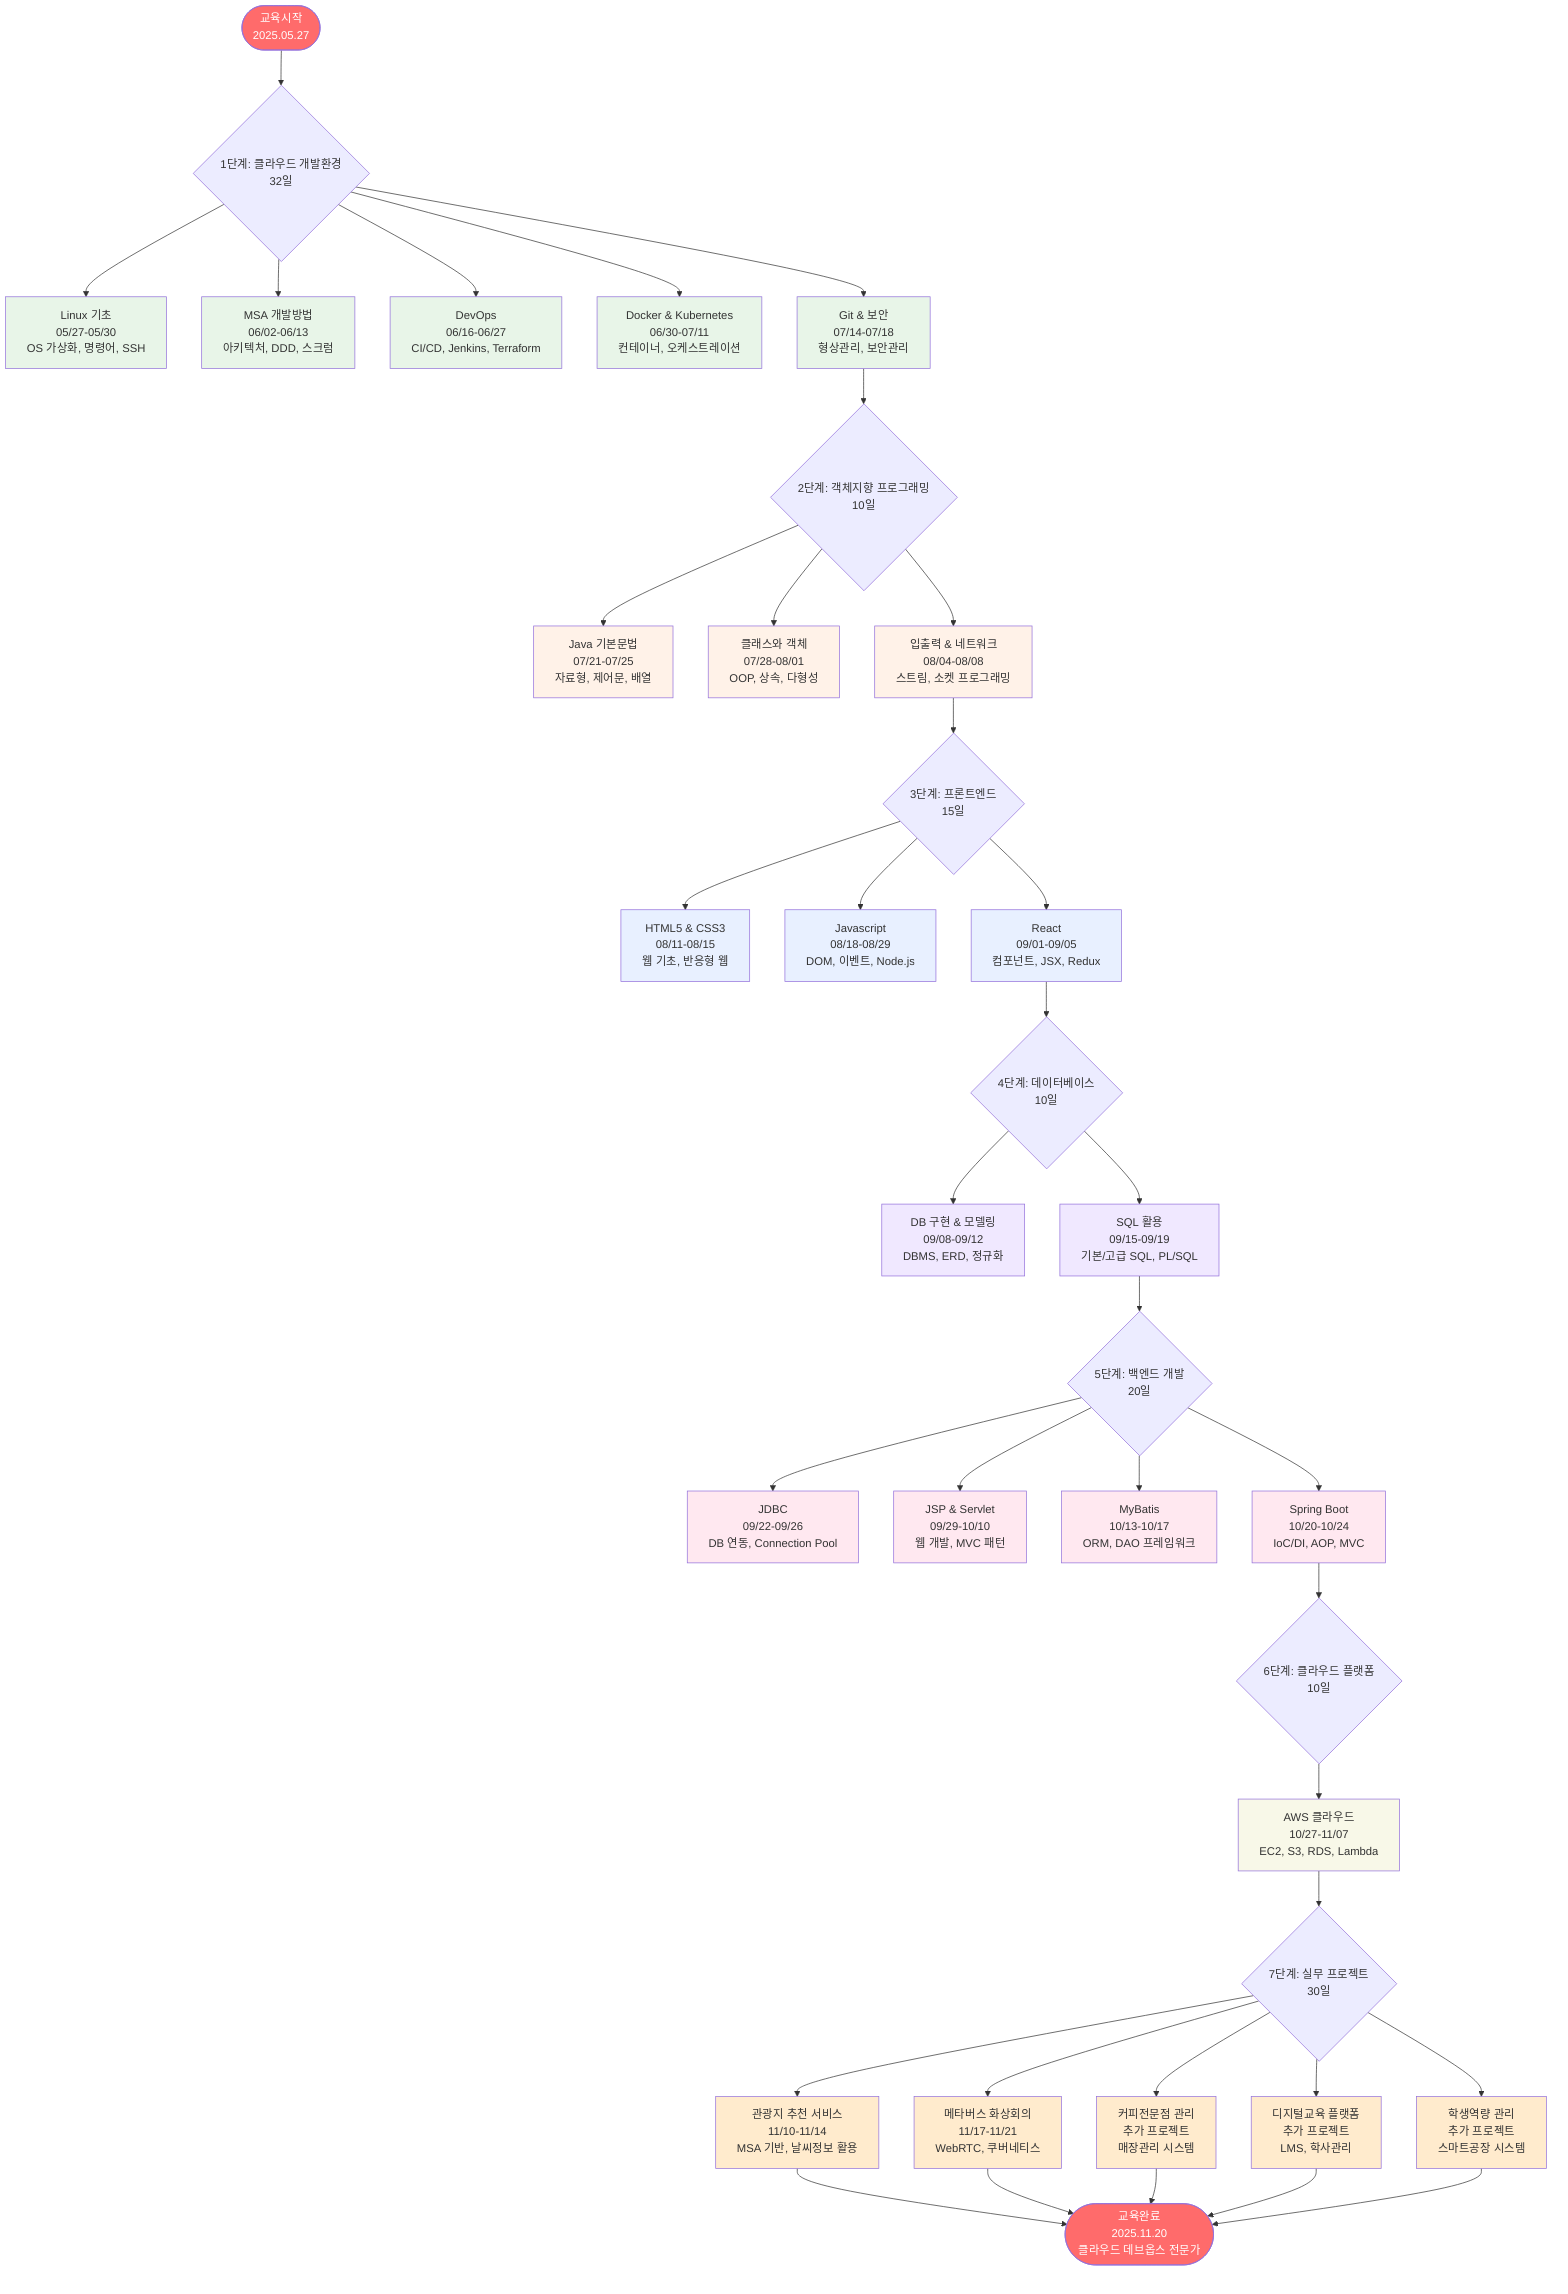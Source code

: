flowchart TD
    Start([교육시작<br/>2025.05.27]) --> Phase1{1단계: 클라우드 개발환경<br/>32일}
    
    Phase1 --> Linux[Linux 기초<br/>05/27-05/30<br/>OS 가상화, 명령어, SSH]
    Phase1 --> MSA[MSA 개발방법<br/>06/02-06/13<br/>아키텍처, DDD, 스크럼]
    Phase1 --> DevOps[DevOps<br/>06/16-06/27<br/>CI/CD, Jenkins, Terraform]
    Phase1 --> Docker[Docker & Kubernetes<br/>06/30-07/11<br/>컨테이너, 오케스트레이션]
    Phase1 --> Git[Git & 보안<br/>07/14-07/18<br/>형상관리, 보안관리]
    
    Git --> Phase2{2단계: 객체지향 프로그래밍<br/>10일}
    
    Phase2 --> Java1[Java 기본문법<br/>07/21-07/25<br/>자료형, 제어문, 배열]
    Phase2 --> Java2[클래스와 객체<br/>07/28-08/01<br/>OOP, 상속, 다형성]
    Phase2 --> Java3[입출력 & 네트워크<br/>08/04-08/08<br/>스트림, 소켓 프로그래밍]
    
    Java3 --> Phase3{3단계: 프론트엔드<br/>15일}
    
    Phase3 --> HTML[HTML5 & CSS3<br/>08/11-08/15<br/>웹 기초, 반응형 웹]
    Phase3 --> JS[Javascript<br/>08/18-08/29<br/>DOM, 이벤트, Node.js]
    Phase3 --> React[React<br/>09/01-09/05<br/>컴포넌트, JSX, Redux]
    
    React --> Phase4{4단계: 데이터베이스<br/>10일}
    
    Phase4 --> DB1[DB 구현 & 모델링<br/>09/08-09/12<br/>DBMS, ERD, 정규화]
    Phase4 --> DB2[SQL 활용<br/>09/15-09/19<br/>기본/고급 SQL, PL/SQL]
    
    DB2 --> Phase5{5단계: 백엔드 개발<br/>20일}
    
    Phase5 --> JDBC[JDBC<br/>09/22-09/26<br/>DB 연동, Connection Pool]
    Phase5 --> JSP[JSP & Servlet<br/>09/29-10/10<br/>웹 개발, MVC 패턴]
    Phase5 --> MyBatis[MyBatis<br/>10/13-10/17<br/>ORM, DAO 프레임워크]
    Phase5 --> Spring[Spring Boot<br/>10/20-10/24<br/>IoC/DI, AOP, MVC]
    
    Spring --> Phase6{6단계: 클라우드 플랫폼<br/>10일}
    
    Phase6 --> AWS[AWS 클라우드<br/>10/27-11/07<br/>EC2, S3, RDS, Lambda]
    
    AWS --> Phase7{7단계: 실무 프로젝트<br/>30일}
    
    Phase7 --> Proj1[관광지 추천 서비스<br/>11/10-11/14<br/>MSA 기반, 날씨정보 활용]
    Phase7 --> Proj2[메타버스 화상회의<br/>11/17-11/21<br/>WebRTC, 쿠버네티스]
    Phase7 --> Proj3[커피전문점 관리<br/>추가 프로젝트<br/>매장관리 시스템]
    Phase7 --> Proj4[디지털교육 플랫폼<br/>추가 프로젝트<br/>LMS, 학사관리]
    Phase7 --> Proj5[학생역량 관리<br/>추가 프로젝트<br/>스마트공장 시스템]
    
    Proj1 --> Complete([교육완료<br/>2025.11.20<br/>클라우드 데브옵스 전문가])
    Proj2 --> Complete
    Proj3 --> Complete
    Proj4 --> Complete
    Proj5 --> Complete
    
    classDef phase1 fill:#e8f5e8
    classDef phase2 fill:#fff2e8
    classDef phase3 fill:#e8f0ff
    classDef phase4 fill:#f0e8ff
    classDef phase5 fill:#ffe8f0
    classDef phase6 fill:#f8f8e8
    classDef phase7 fill:#ffebcd
    classDef milestone fill:#ff6b6b,color:#fff
    
    class Linux,MSA,DevOps,Docker,Git phase1
    class Java1,Java2,Java3 phase2
    class HTML,JS,React phase3
    class DB1,DB2 phase4
    class JDBC,JSP,MyBatis,Spring phase5
    class AWS phase6
    class Proj1,Proj2,Proj3,Proj4,Proj5 phase7
    class Start,Complete milestone